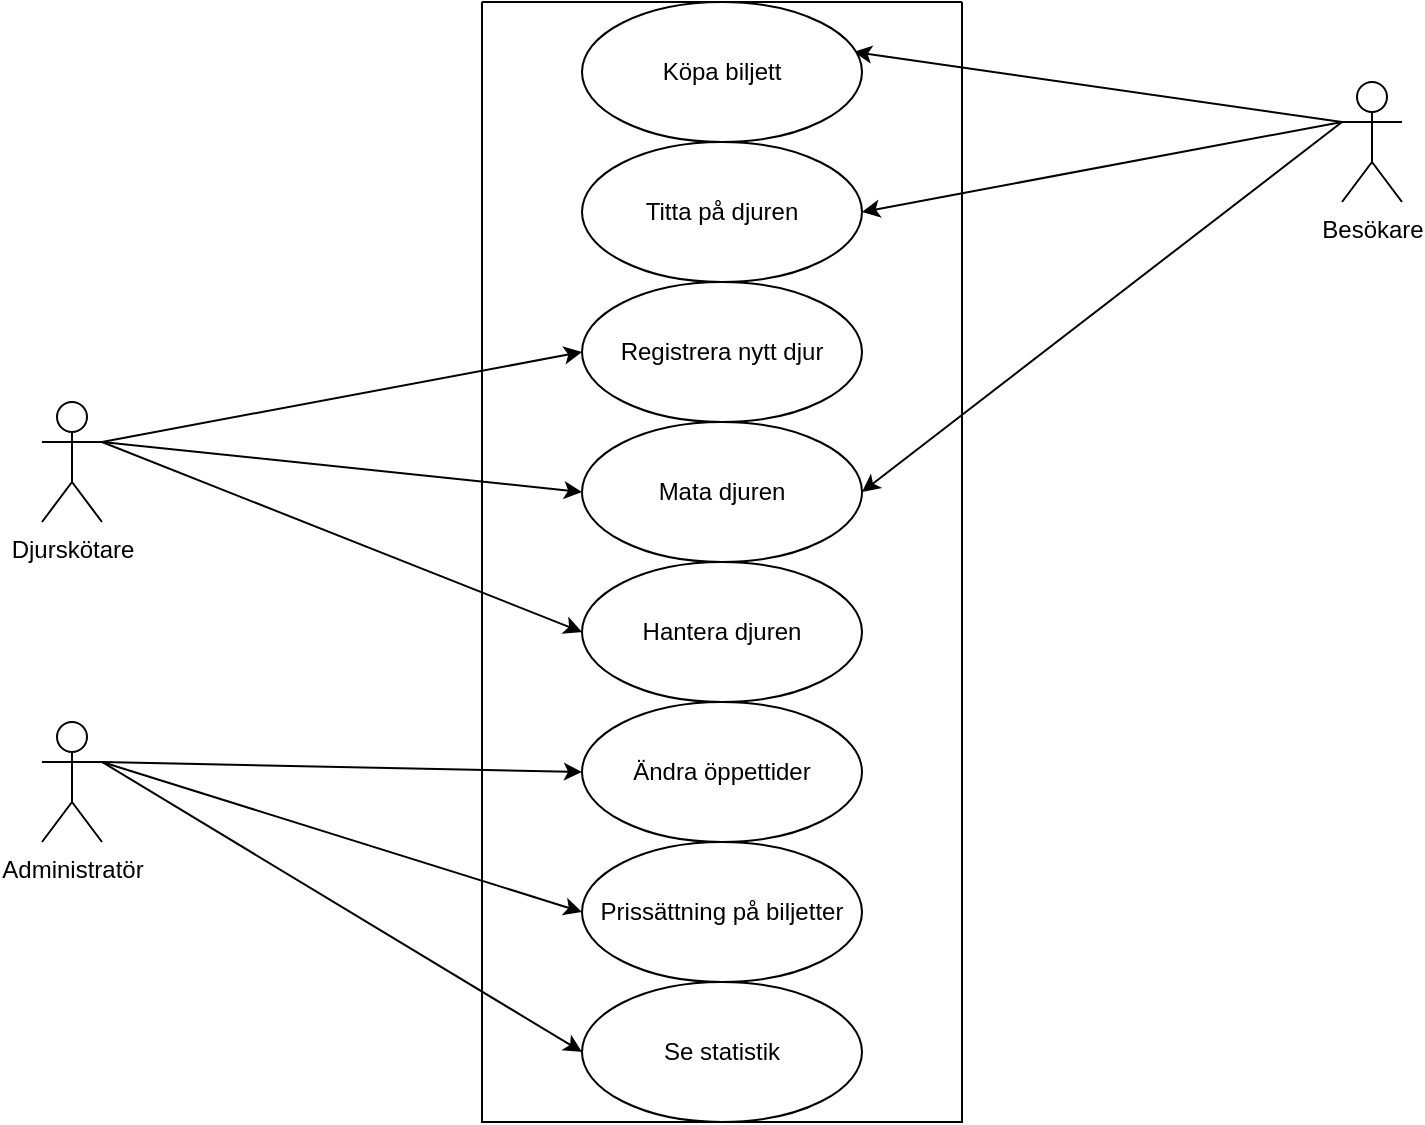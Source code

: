 <mxfile version="24.4.4" type="github">
  <diagram name="Page-1" id="c4acf3e9-155e-7222-9cf6-157b1a14988f">
    <mxGraphModel dx="948" dy="581" grid="1" gridSize="10" guides="1" tooltips="1" connect="1" arrows="1" fold="1" page="1" pageScale="1" pageWidth="850" pageHeight="1100" background="none" math="0" shadow="0">
      <root>
        <mxCell id="0" />
        <mxCell id="1" parent="0" />
        <mxCell id="7Wdi4PODXlV2XMZjvd2i-13" style="rounded=0;orthogonalLoop=1;jettySize=auto;html=1;exitX=0;exitY=0.333;exitDx=0;exitDy=0;exitPerimeter=0;entryX=0.971;entryY=0.357;entryDx=0;entryDy=0;entryPerimeter=0;" edge="1" parent="1" source="7Wdi4PODXlV2XMZjvd2i-1" target="7Wdi4PODXlV2XMZjvd2i-10">
          <mxGeometry relative="1" as="geometry" />
        </mxCell>
        <mxCell id="7Wdi4PODXlV2XMZjvd2i-36" style="rounded=0;orthogonalLoop=1;jettySize=auto;html=1;exitX=0;exitY=0.333;exitDx=0;exitDy=0;exitPerimeter=0;entryX=1;entryY=0.5;entryDx=0;entryDy=0;" edge="1" parent="1" source="7Wdi4PODXlV2XMZjvd2i-1" target="7Wdi4PODXlV2XMZjvd2i-30">
          <mxGeometry relative="1" as="geometry" />
        </mxCell>
        <mxCell id="7Wdi4PODXlV2XMZjvd2i-41" style="rounded=0;orthogonalLoop=1;jettySize=auto;html=1;entryX=1;entryY=0.5;entryDx=0;entryDy=0;exitX=0;exitY=0.333;exitDx=0;exitDy=0;exitPerimeter=0;" edge="1" parent="1" source="7Wdi4PODXlV2XMZjvd2i-1" target="7Wdi4PODXlV2XMZjvd2i-31">
          <mxGeometry relative="1" as="geometry">
            <mxPoint x="700" y="270" as="sourcePoint" />
          </mxGeometry>
        </mxCell>
        <mxCell id="7Wdi4PODXlV2XMZjvd2i-1" value="Besökare&lt;div&gt;&lt;br&gt;&lt;/div&gt;" style="shape=umlActor;verticalLabelPosition=bottom;verticalAlign=top;html=1;" vertex="1" parent="1">
          <mxGeometry x="710" y="120" width="30" height="60" as="geometry" />
        </mxCell>
        <mxCell id="7Wdi4PODXlV2XMZjvd2i-14" style="rounded=0;orthogonalLoop=1;jettySize=auto;html=1;exitX=1;exitY=0.333;exitDx=0;exitDy=0;exitPerimeter=0;entryX=0;entryY=0.5;entryDx=0;entryDy=0;" edge="1" parent="1" source="7Wdi4PODXlV2XMZjvd2i-2" target="7Wdi4PODXlV2XMZjvd2i-11">
          <mxGeometry relative="1" as="geometry">
            <mxPoint x="315" y="230" as="targetPoint" />
          </mxGeometry>
        </mxCell>
        <mxCell id="7Wdi4PODXlV2XMZjvd2i-37" style="rounded=0;orthogonalLoop=1;jettySize=auto;html=1;exitX=1;exitY=0.333;exitDx=0;exitDy=0;exitPerimeter=0;entryX=0;entryY=0.5;entryDx=0;entryDy=0;" edge="1" parent="1" source="7Wdi4PODXlV2XMZjvd2i-2" target="7Wdi4PODXlV2XMZjvd2i-31">
          <mxGeometry relative="1" as="geometry" />
        </mxCell>
        <mxCell id="7Wdi4PODXlV2XMZjvd2i-38" style="rounded=0;orthogonalLoop=1;jettySize=auto;html=1;entryX=0;entryY=0.5;entryDx=0;entryDy=0;" edge="1" parent="1" target="7Wdi4PODXlV2XMZjvd2i-32">
          <mxGeometry relative="1" as="geometry">
            <mxPoint x="90" y="300" as="sourcePoint" />
          </mxGeometry>
        </mxCell>
        <mxCell id="7Wdi4PODXlV2XMZjvd2i-2" value="Djurskötare&lt;div&gt;&lt;br&gt;&lt;/div&gt;" style="shape=umlActor;verticalLabelPosition=bottom;verticalAlign=top;html=1;" vertex="1" parent="1">
          <mxGeometry x="60" y="280" width="30" height="60" as="geometry" />
        </mxCell>
        <mxCell id="7Wdi4PODXlV2XMZjvd2i-15" style="rounded=0;orthogonalLoop=1;jettySize=auto;html=1;exitX=1;exitY=0.333;exitDx=0;exitDy=0;exitPerimeter=0;entryX=0;entryY=0.5;entryDx=0;entryDy=0;" edge="1" parent="1" source="7Wdi4PODXlV2XMZjvd2i-3" target="7Wdi4PODXlV2XMZjvd2i-12">
          <mxGeometry relative="1" as="geometry" />
        </mxCell>
        <mxCell id="7Wdi4PODXlV2XMZjvd2i-39" style="rounded=0;orthogonalLoop=1;jettySize=auto;html=1;exitX=1;exitY=0.333;exitDx=0;exitDy=0;exitPerimeter=0;entryX=0;entryY=0.5;entryDx=0;entryDy=0;" edge="1" parent="1" source="7Wdi4PODXlV2XMZjvd2i-3" target="7Wdi4PODXlV2XMZjvd2i-33">
          <mxGeometry relative="1" as="geometry" />
        </mxCell>
        <mxCell id="7Wdi4PODXlV2XMZjvd2i-40" style="rounded=0;orthogonalLoop=1;jettySize=auto;html=1;exitX=1;exitY=0.333;exitDx=0;exitDy=0;exitPerimeter=0;entryX=0;entryY=0.5;entryDx=0;entryDy=0;" edge="1" parent="1" source="7Wdi4PODXlV2XMZjvd2i-3" target="7Wdi4PODXlV2XMZjvd2i-34">
          <mxGeometry relative="1" as="geometry" />
        </mxCell>
        <mxCell id="7Wdi4PODXlV2XMZjvd2i-3" value="Administratör&lt;div&gt;&lt;br&gt;&lt;/div&gt;" style="shape=umlActor;verticalLabelPosition=bottom;verticalAlign=top;html=1;" vertex="1" parent="1">
          <mxGeometry x="60" y="440" width="30" height="60" as="geometry" />
        </mxCell>
        <mxCell id="7Wdi4PODXlV2XMZjvd2i-28" value="" style="swimlane;startSize=0;" vertex="1" parent="1">
          <mxGeometry x="280" y="80" width="240" height="560" as="geometry">
            <mxRectangle x="240" y="80" width="50" height="40" as="alternateBounds" />
          </mxGeometry>
        </mxCell>
        <mxCell id="7Wdi4PODXlV2XMZjvd2i-30" value="Titta på djuren" style="ellipse;whiteSpace=wrap;html=1;" vertex="1" parent="7Wdi4PODXlV2XMZjvd2i-28">
          <mxGeometry x="50" y="70" width="140" height="70" as="geometry" />
        </mxCell>
        <mxCell id="7Wdi4PODXlV2XMZjvd2i-31" value="Mata djuren" style="ellipse;whiteSpace=wrap;html=1;" vertex="1" parent="7Wdi4PODXlV2XMZjvd2i-28">
          <mxGeometry x="50" y="210" width="140" height="70" as="geometry" />
        </mxCell>
        <mxCell id="7Wdi4PODXlV2XMZjvd2i-32" value="Hantera djuren" style="ellipse;whiteSpace=wrap;html=1;" vertex="1" parent="7Wdi4PODXlV2XMZjvd2i-28">
          <mxGeometry x="50" y="280" width="140" height="70" as="geometry" />
        </mxCell>
        <mxCell id="7Wdi4PODXlV2XMZjvd2i-33" value="Prissättning på biljetter" style="ellipse;whiteSpace=wrap;html=1;" vertex="1" parent="7Wdi4PODXlV2XMZjvd2i-28">
          <mxGeometry x="50" y="420" width="140" height="70" as="geometry" />
        </mxCell>
        <mxCell id="7Wdi4PODXlV2XMZjvd2i-34" value="Se statistik" style="ellipse;whiteSpace=wrap;html=1;" vertex="1" parent="7Wdi4PODXlV2XMZjvd2i-28">
          <mxGeometry x="50" y="490" width="140" height="70" as="geometry" />
        </mxCell>
        <mxCell id="7Wdi4PODXlV2XMZjvd2i-10" value="&lt;div&gt;&lt;span style=&quot;background-color: initial;&quot;&gt;Köpa biljett&lt;/span&gt;&lt;/div&gt;" style="ellipse;whiteSpace=wrap;html=1;" vertex="1" parent="7Wdi4PODXlV2XMZjvd2i-28">
          <mxGeometry x="50" width="140" height="70" as="geometry" />
        </mxCell>
        <mxCell id="7Wdi4PODXlV2XMZjvd2i-11" value="Registrera nytt djur" style="ellipse;whiteSpace=wrap;html=1;" vertex="1" parent="7Wdi4PODXlV2XMZjvd2i-28">
          <mxGeometry x="50" y="140" width="140" height="70" as="geometry" />
        </mxCell>
        <mxCell id="7Wdi4PODXlV2XMZjvd2i-12" value="Ändra öppettider" style="ellipse;whiteSpace=wrap;html=1;" vertex="1" parent="7Wdi4PODXlV2XMZjvd2i-28">
          <mxGeometry x="50" y="350" width="140" height="70" as="geometry" />
        </mxCell>
      </root>
    </mxGraphModel>
  </diagram>
</mxfile>
